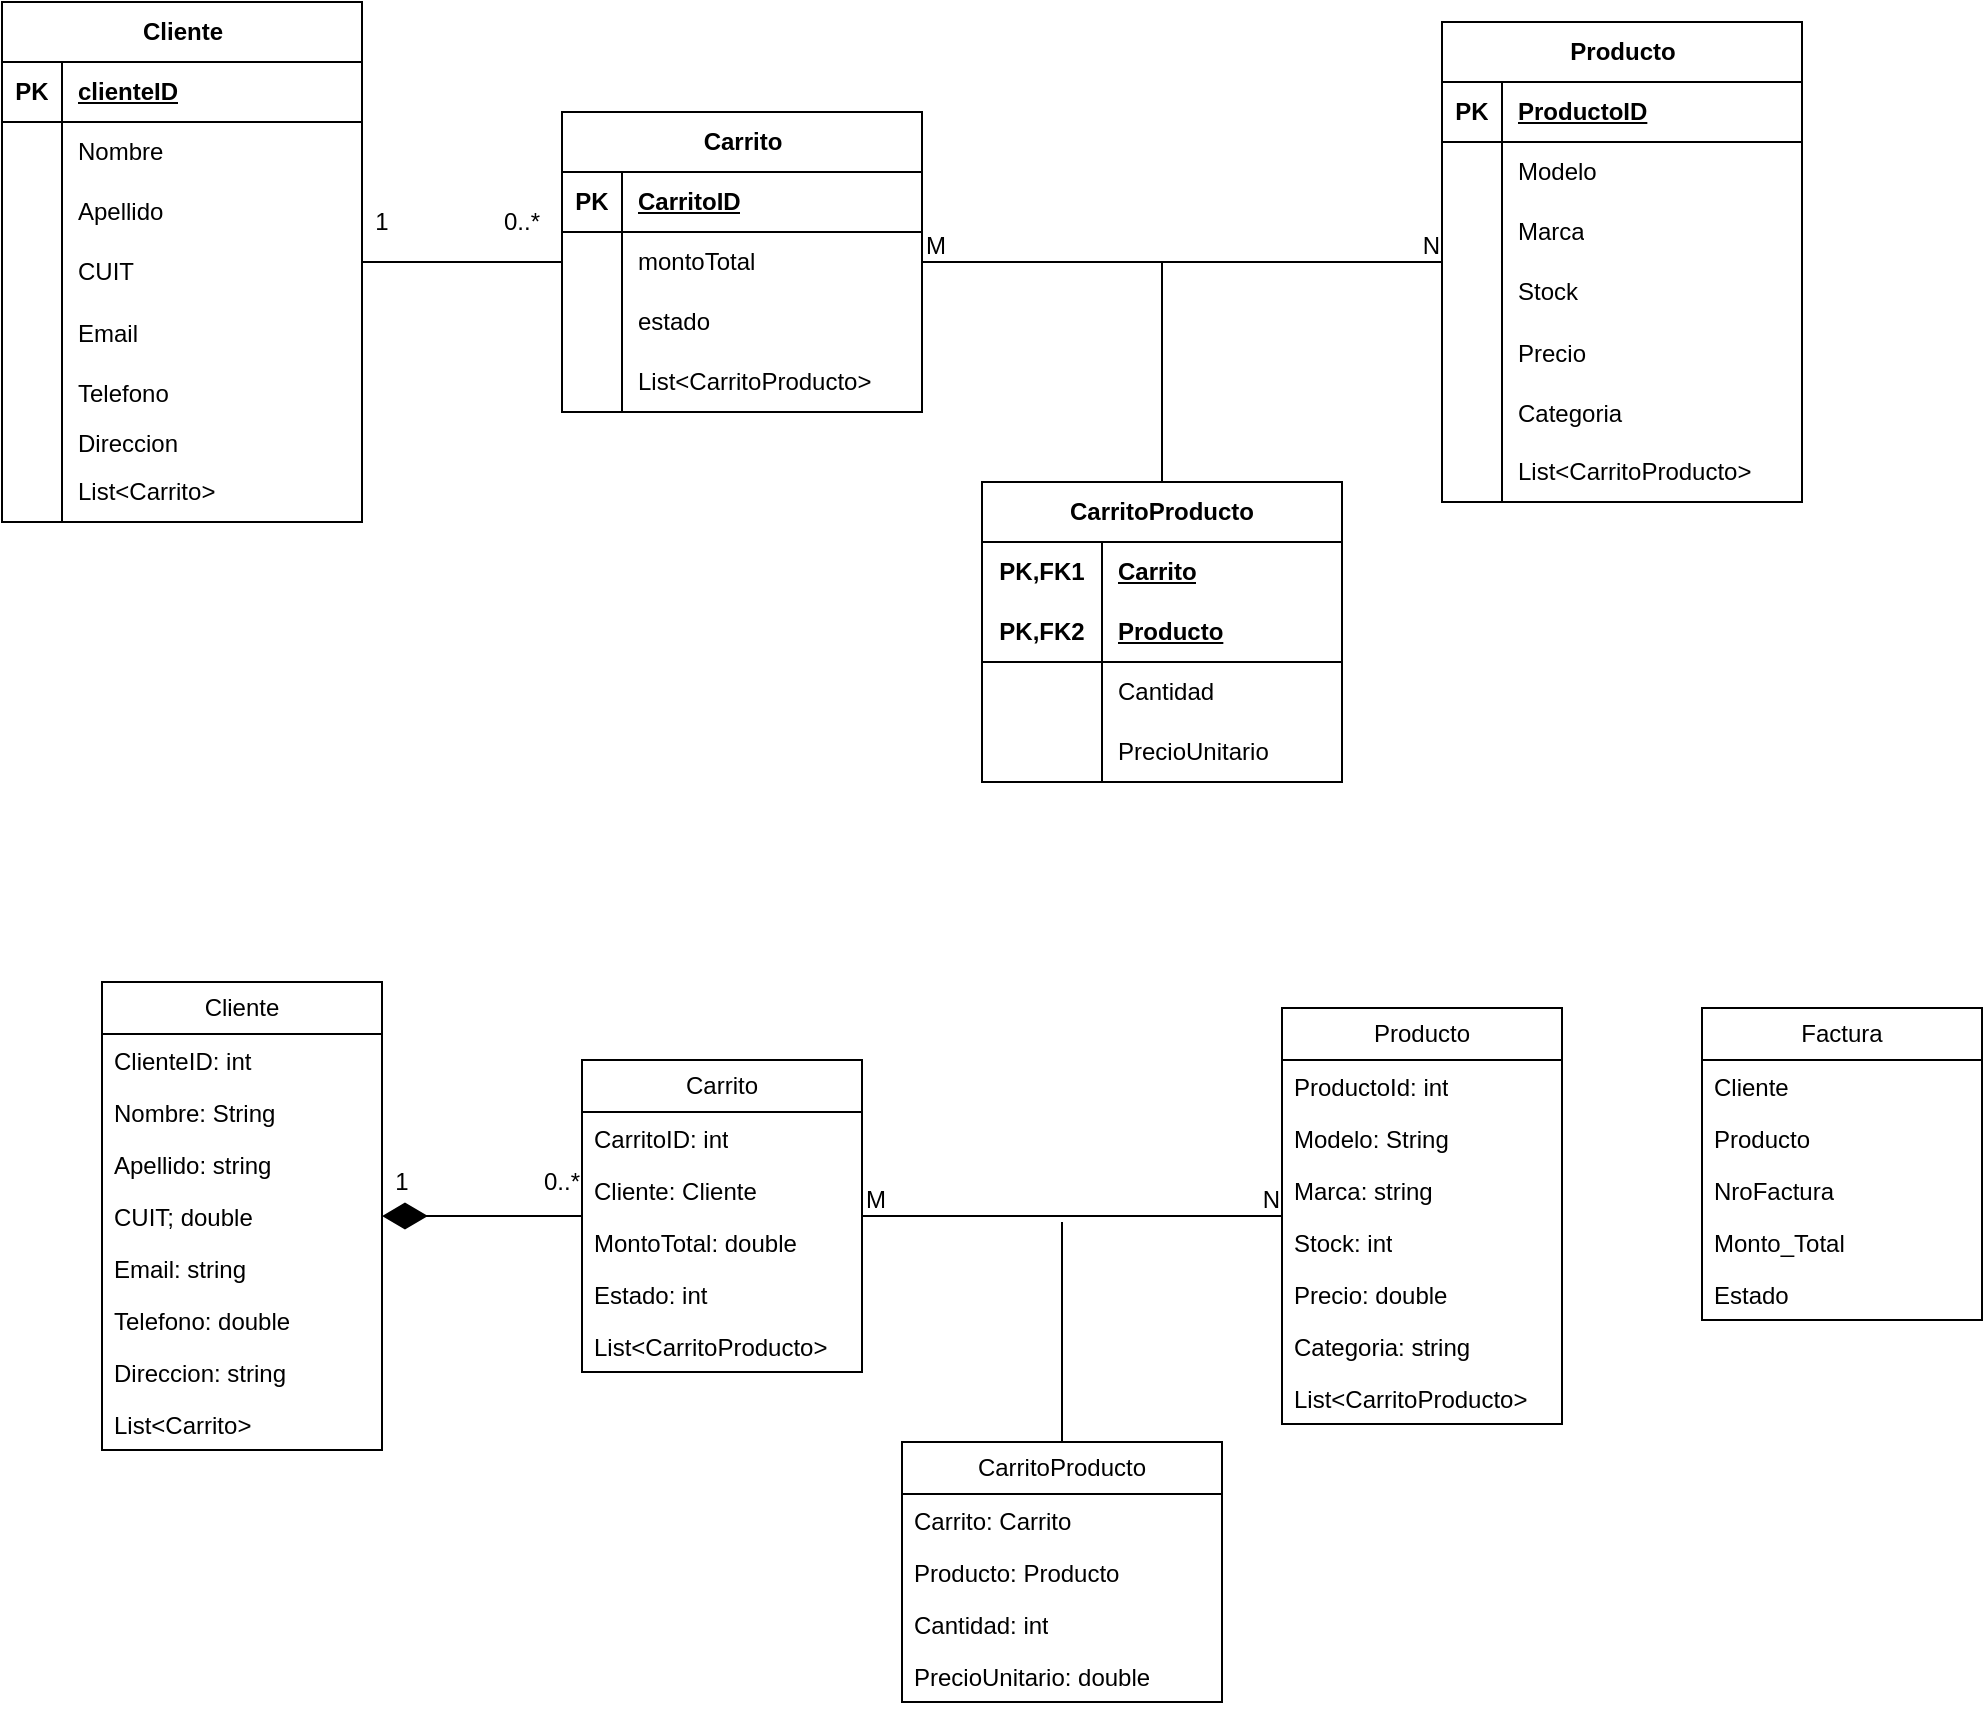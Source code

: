 <mxfile version="24.7.17">
  <diagram name="Página-1" id="rZeBYIVNy7peUpHEyRjG">
    <mxGraphModel dx="1434" dy="836" grid="1" gridSize="10" guides="1" tooltips="1" connect="1" arrows="1" fold="1" page="1" pageScale="1" pageWidth="827" pageHeight="1169" math="0" shadow="0">
      <root>
        <mxCell id="0" />
        <mxCell id="1" parent="0" />
        <mxCell id="aBsfjpjao8gvJ1IjEscW-1" value="Cliente" style="shape=table;startSize=30;container=1;collapsible=1;childLayout=tableLayout;fixedRows=1;rowLines=0;fontStyle=1;align=center;resizeLast=1;html=1;" parent="1" vertex="1">
          <mxGeometry x="80" y="240" width="180" height="260" as="geometry" />
        </mxCell>
        <mxCell id="aBsfjpjao8gvJ1IjEscW-2" value="" style="shape=tableRow;horizontal=0;startSize=0;swimlaneHead=0;swimlaneBody=0;fillColor=none;collapsible=0;dropTarget=0;points=[[0,0.5],[1,0.5]];portConstraint=eastwest;top=0;left=0;right=0;bottom=1;" parent="aBsfjpjao8gvJ1IjEscW-1" vertex="1">
          <mxGeometry y="30" width="180" height="30" as="geometry" />
        </mxCell>
        <mxCell id="aBsfjpjao8gvJ1IjEscW-3" value="PK" style="shape=partialRectangle;connectable=0;fillColor=none;top=0;left=0;bottom=0;right=0;fontStyle=1;overflow=hidden;whiteSpace=wrap;html=1;" parent="aBsfjpjao8gvJ1IjEscW-2" vertex="1">
          <mxGeometry width="30" height="30" as="geometry">
            <mxRectangle width="30" height="30" as="alternateBounds" />
          </mxGeometry>
        </mxCell>
        <mxCell id="aBsfjpjao8gvJ1IjEscW-4" value="clienteID" style="shape=partialRectangle;connectable=0;fillColor=none;top=0;left=0;bottom=0;right=0;align=left;spacingLeft=6;fontStyle=5;overflow=hidden;whiteSpace=wrap;html=1;" parent="aBsfjpjao8gvJ1IjEscW-2" vertex="1">
          <mxGeometry x="30" width="150" height="30" as="geometry">
            <mxRectangle width="150" height="30" as="alternateBounds" />
          </mxGeometry>
        </mxCell>
        <mxCell id="aBsfjpjao8gvJ1IjEscW-5" value="" style="shape=tableRow;horizontal=0;startSize=0;swimlaneHead=0;swimlaneBody=0;fillColor=none;collapsible=0;dropTarget=0;points=[[0,0.5],[1,0.5]];portConstraint=eastwest;top=0;left=0;right=0;bottom=0;" parent="aBsfjpjao8gvJ1IjEscW-1" vertex="1">
          <mxGeometry y="60" width="180" height="30" as="geometry" />
        </mxCell>
        <mxCell id="aBsfjpjao8gvJ1IjEscW-6" value="" style="shape=partialRectangle;connectable=0;fillColor=none;top=0;left=0;bottom=0;right=0;editable=1;overflow=hidden;whiteSpace=wrap;html=1;" parent="aBsfjpjao8gvJ1IjEscW-5" vertex="1">
          <mxGeometry width="30" height="30" as="geometry">
            <mxRectangle width="30" height="30" as="alternateBounds" />
          </mxGeometry>
        </mxCell>
        <mxCell id="aBsfjpjao8gvJ1IjEscW-7" value="Nombre&lt;span style=&quot;white-space: pre;&quot;&gt;&#x9;&lt;/span&gt;" style="shape=partialRectangle;connectable=0;fillColor=none;top=0;left=0;bottom=0;right=0;align=left;spacingLeft=6;overflow=hidden;whiteSpace=wrap;html=1;" parent="aBsfjpjao8gvJ1IjEscW-5" vertex="1">
          <mxGeometry x="30" width="150" height="30" as="geometry">
            <mxRectangle width="150" height="30" as="alternateBounds" />
          </mxGeometry>
        </mxCell>
        <mxCell id="aBsfjpjao8gvJ1IjEscW-8" value="" style="shape=tableRow;horizontal=0;startSize=0;swimlaneHead=0;swimlaneBody=0;fillColor=none;collapsible=0;dropTarget=0;points=[[0,0.5],[1,0.5]];portConstraint=eastwest;top=0;left=0;right=0;bottom=0;" parent="aBsfjpjao8gvJ1IjEscW-1" vertex="1">
          <mxGeometry y="90" width="180" height="30" as="geometry" />
        </mxCell>
        <mxCell id="aBsfjpjao8gvJ1IjEscW-9" value="" style="shape=partialRectangle;connectable=0;fillColor=none;top=0;left=0;bottom=0;right=0;editable=1;overflow=hidden;whiteSpace=wrap;html=1;" parent="aBsfjpjao8gvJ1IjEscW-8" vertex="1">
          <mxGeometry width="30" height="30" as="geometry">
            <mxRectangle width="30" height="30" as="alternateBounds" />
          </mxGeometry>
        </mxCell>
        <mxCell id="aBsfjpjao8gvJ1IjEscW-10" value="Apellido" style="shape=partialRectangle;connectable=0;fillColor=none;top=0;left=0;bottom=0;right=0;align=left;spacingLeft=6;overflow=hidden;whiteSpace=wrap;html=1;" parent="aBsfjpjao8gvJ1IjEscW-8" vertex="1">
          <mxGeometry x="30" width="150" height="30" as="geometry">
            <mxRectangle width="150" height="30" as="alternateBounds" />
          </mxGeometry>
        </mxCell>
        <mxCell id="aBsfjpjao8gvJ1IjEscW-11" value="" style="shape=tableRow;horizontal=0;startSize=0;swimlaneHead=0;swimlaneBody=0;fillColor=none;collapsible=0;dropTarget=0;points=[[0,0.5],[1,0.5]];portConstraint=eastwest;top=0;left=0;right=0;bottom=0;" parent="aBsfjpjao8gvJ1IjEscW-1" vertex="1">
          <mxGeometry y="120" width="180" height="30" as="geometry" />
        </mxCell>
        <mxCell id="aBsfjpjao8gvJ1IjEscW-12" value="" style="shape=partialRectangle;connectable=0;fillColor=none;top=0;left=0;bottom=0;right=0;editable=1;overflow=hidden;whiteSpace=wrap;html=1;" parent="aBsfjpjao8gvJ1IjEscW-11" vertex="1">
          <mxGeometry width="30" height="30" as="geometry">
            <mxRectangle width="30" height="30" as="alternateBounds" />
          </mxGeometry>
        </mxCell>
        <mxCell id="aBsfjpjao8gvJ1IjEscW-13" value="CUIT" style="shape=partialRectangle;connectable=0;fillColor=none;top=0;left=0;bottom=0;right=0;align=left;spacingLeft=6;overflow=hidden;whiteSpace=wrap;html=1;" parent="aBsfjpjao8gvJ1IjEscW-11" vertex="1">
          <mxGeometry x="30" width="150" height="30" as="geometry">
            <mxRectangle width="150" height="30" as="alternateBounds" />
          </mxGeometry>
        </mxCell>
        <mxCell id="aBsfjpjao8gvJ1IjEscW-14" value="" style="shape=tableRow;horizontal=0;startSize=0;swimlaneHead=0;swimlaneBody=0;fillColor=none;collapsible=0;dropTarget=0;points=[[0,0.5],[1,0.5]];portConstraint=eastwest;top=0;left=0;right=0;bottom=0;" parent="aBsfjpjao8gvJ1IjEscW-1" vertex="1">
          <mxGeometry y="150" width="180" height="30" as="geometry" />
        </mxCell>
        <mxCell id="aBsfjpjao8gvJ1IjEscW-15" value="" style="shape=partialRectangle;connectable=0;fillColor=none;top=0;left=0;bottom=0;right=0;editable=1;overflow=hidden;" parent="aBsfjpjao8gvJ1IjEscW-14" vertex="1">
          <mxGeometry width="30" height="30" as="geometry">
            <mxRectangle width="30" height="30" as="alternateBounds" />
          </mxGeometry>
        </mxCell>
        <mxCell id="aBsfjpjao8gvJ1IjEscW-16" value="Email" style="shape=partialRectangle;connectable=0;fillColor=none;top=0;left=0;bottom=0;right=0;align=left;spacingLeft=6;overflow=hidden;" parent="aBsfjpjao8gvJ1IjEscW-14" vertex="1">
          <mxGeometry x="30" width="150" height="30" as="geometry">
            <mxRectangle width="150" height="30" as="alternateBounds" />
          </mxGeometry>
        </mxCell>
        <mxCell id="aBsfjpjao8gvJ1IjEscW-17" value="" style="shape=tableRow;horizontal=0;startSize=0;swimlaneHead=0;swimlaneBody=0;fillColor=none;collapsible=0;dropTarget=0;points=[[0,0.5],[1,0.5]];portConstraint=eastwest;top=0;left=0;right=0;bottom=0;" parent="aBsfjpjao8gvJ1IjEscW-1" vertex="1">
          <mxGeometry y="180" width="180" height="30" as="geometry" />
        </mxCell>
        <mxCell id="aBsfjpjao8gvJ1IjEscW-18" value="" style="shape=partialRectangle;connectable=0;fillColor=none;top=0;left=0;bottom=0;right=0;editable=1;overflow=hidden;" parent="aBsfjpjao8gvJ1IjEscW-17" vertex="1">
          <mxGeometry width="30" height="30" as="geometry">
            <mxRectangle width="30" height="30" as="alternateBounds" />
          </mxGeometry>
        </mxCell>
        <mxCell id="aBsfjpjao8gvJ1IjEscW-19" value="Telefono" style="shape=partialRectangle;connectable=0;fillColor=none;top=0;left=0;bottom=0;right=0;align=left;spacingLeft=6;overflow=hidden;" parent="aBsfjpjao8gvJ1IjEscW-17" vertex="1">
          <mxGeometry x="30" width="150" height="30" as="geometry">
            <mxRectangle width="150" height="30" as="alternateBounds" />
          </mxGeometry>
        </mxCell>
        <mxCell id="aBsfjpjao8gvJ1IjEscW-20" value="" style="shape=tableRow;horizontal=0;startSize=0;swimlaneHead=0;swimlaneBody=0;fillColor=none;collapsible=0;dropTarget=0;points=[[0,0.5],[1,0.5]];portConstraint=eastwest;top=0;left=0;right=0;bottom=0;" parent="aBsfjpjao8gvJ1IjEscW-1" vertex="1">
          <mxGeometry y="210" width="180" height="20" as="geometry" />
        </mxCell>
        <mxCell id="aBsfjpjao8gvJ1IjEscW-21" value="" style="shape=partialRectangle;connectable=0;fillColor=none;top=0;left=0;bottom=0;right=0;editable=1;overflow=hidden;" parent="aBsfjpjao8gvJ1IjEscW-20" vertex="1">
          <mxGeometry width="30" height="20" as="geometry">
            <mxRectangle width="30" height="20" as="alternateBounds" />
          </mxGeometry>
        </mxCell>
        <mxCell id="aBsfjpjao8gvJ1IjEscW-22" value="Direccion" style="shape=partialRectangle;connectable=0;fillColor=none;top=0;left=0;bottom=0;right=0;align=left;spacingLeft=6;overflow=hidden;" parent="aBsfjpjao8gvJ1IjEscW-20" vertex="1">
          <mxGeometry x="30" width="150" height="20" as="geometry">
            <mxRectangle width="150" height="20" as="alternateBounds" />
          </mxGeometry>
        </mxCell>
        <mxCell id="aBsfjpjao8gvJ1IjEscW-23" value="" style="shape=tableRow;horizontal=0;startSize=0;swimlaneHead=0;swimlaneBody=0;fillColor=none;collapsible=0;dropTarget=0;points=[[0,0.5],[1,0.5]];portConstraint=eastwest;top=0;left=0;right=0;bottom=0;" parent="aBsfjpjao8gvJ1IjEscW-1" vertex="1">
          <mxGeometry y="230" width="180" height="30" as="geometry" />
        </mxCell>
        <mxCell id="aBsfjpjao8gvJ1IjEscW-24" value="" style="shape=partialRectangle;connectable=0;fillColor=none;top=0;left=0;bottom=0;right=0;fontStyle=0;overflow=hidden;whiteSpace=wrap;html=1;" parent="aBsfjpjao8gvJ1IjEscW-23" vertex="1">
          <mxGeometry width="30" height="30" as="geometry">
            <mxRectangle width="30" height="30" as="alternateBounds" />
          </mxGeometry>
        </mxCell>
        <mxCell id="aBsfjpjao8gvJ1IjEscW-25" value="List&amp;lt;Carrito&amp;gt;" style="shape=partialRectangle;connectable=0;fillColor=none;top=0;left=0;bottom=0;right=0;align=left;spacingLeft=6;fontStyle=0;overflow=hidden;whiteSpace=wrap;html=1;" parent="aBsfjpjao8gvJ1IjEscW-23" vertex="1">
          <mxGeometry x="30" width="150" height="30" as="geometry">
            <mxRectangle width="150" height="30" as="alternateBounds" />
          </mxGeometry>
        </mxCell>
        <mxCell id="aBsfjpjao8gvJ1IjEscW-26" value="Carrito" style="shape=table;startSize=30;container=1;collapsible=1;childLayout=tableLayout;fixedRows=1;rowLines=0;fontStyle=1;align=center;resizeLast=1;html=1;" parent="1" vertex="1">
          <mxGeometry x="360" y="295" width="180" height="150" as="geometry" />
        </mxCell>
        <mxCell id="aBsfjpjao8gvJ1IjEscW-27" value="" style="shape=tableRow;horizontal=0;startSize=0;swimlaneHead=0;swimlaneBody=0;fillColor=none;collapsible=0;dropTarget=0;points=[[0,0.5],[1,0.5]];portConstraint=eastwest;top=0;left=0;right=0;bottom=1;" parent="aBsfjpjao8gvJ1IjEscW-26" vertex="1">
          <mxGeometry y="30" width="180" height="30" as="geometry" />
        </mxCell>
        <mxCell id="aBsfjpjao8gvJ1IjEscW-28" value="PK" style="shape=partialRectangle;connectable=0;fillColor=none;top=0;left=0;bottom=0;right=0;fontStyle=1;overflow=hidden;whiteSpace=wrap;html=1;" parent="aBsfjpjao8gvJ1IjEscW-27" vertex="1">
          <mxGeometry width="30" height="30" as="geometry">
            <mxRectangle width="30" height="30" as="alternateBounds" />
          </mxGeometry>
        </mxCell>
        <mxCell id="aBsfjpjao8gvJ1IjEscW-29" value="CarritoID" style="shape=partialRectangle;connectable=0;fillColor=none;top=0;left=0;bottom=0;right=0;align=left;spacingLeft=6;fontStyle=5;overflow=hidden;whiteSpace=wrap;html=1;" parent="aBsfjpjao8gvJ1IjEscW-27" vertex="1">
          <mxGeometry x="30" width="150" height="30" as="geometry">
            <mxRectangle width="150" height="30" as="alternateBounds" />
          </mxGeometry>
        </mxCell>
        <mxCell id="aBsfjpjao8gvJ1IjEscW-39" value="" style="shape=tableRow;horizontal=0;startSize=0;swimlaneHead=0;swimlaneBody=0;fillColor=none;collapsible=0;dropTarget=0;points=[[0,0.5],[1,0.5]];portConstraint=eastwest;top=0;left=0;right=0;bottom=0;" parent="aBsfjpjao8gvJ1IjEscW-26" vertex="1">
          <mxGeometry y="60" width="180" height="30" as="geometry" />
        </mxCell>
        <mxCell id="aBsfjpjao8gvJ1IjEscW-40" value="" style="shape=partialRectangle;connectable=0;fillColor=none;top=0;left=0;bottom=0;right=0;fontStyle=0;overflow=hidden;whiteSpace=wrap;html=1;" parent="aBsfjpjao8gvJ1IjEscW-39" vertex="1">
          <mxGeometry width="30" height="30" as="geometry">
            <mxRectangle width="30" height="30" as="alternateBounds" />
          </mxGeometry>
        </mxCell>
        <mxCell id="aBsfjpjao8gvJ1IjEscW-41" value="montoTotal" style="shape=partialRectangle;connectable=0;fillColor=none;top=0;left=0;bottom=0;right=0;align=left;spacingLeft=6;fontStyle=0;overflow=hidden;whiteSpace=wrap;html=1;" parent="aBsfjpjao8gvJ1IjEscW-39" vertex="1">
          <mxGeometry x="30" width="150" height="30" as="geometry">
            <mxRectangle width="150" height="30" as="alternateBounds" />
          </mxGeometry>
        </mxCell>
        <mxCell id="aBsfjpjao8gvJ1IjEscW-42" value="" style="shape=tableRow;horizontal=0;startSize=0;swimlaneHead=0;swimlaneBody=0;fillColor=none;collapsible=0;dropTarget=0;points=[[0,0.5],[1,0.5]];portConstraint=eastwest;top=0;left=0;right=0;bottom=0;" parent="aBsfjpjao8gvJ1IjEscW-26" vertex="1">
          <mxGeometry y="90" width="180" height="30" as="geometry" />
        </mxCell>
        <mxCell id="aBsfjpjao8gvJ1IjEscW-43" value="" style="shape=partialRectangle;connectable=0;fillColor=none;top=0;left=0;bottom=0;right=0;fontStyle=0;overflow=hidden;whiteSpace=wrap;html=1;" parent="aBsfjpjao8gvJ1IjEscW-42" vertex="1">
          <mxGeometry width="30" height="30" as="geometry">
            <mxRectangle width="30" height="30" as="alternateBounds" />
          </mxGeometry>
        </mxCell>
        <mxCell id="aBsfjpjao8gvJ1IjEscW-44" value="estado" style="shape=partialRectangle;connectable=0;fillColor=none;top=0;left=0;bottom=0;right=0;align=left;spacingLeft=6;fontStyle=0;overflow=hidden;whiteSpace=wrap;html=1;" parent="aBsfjpjao8gvJ1IjEscW-42" vertex="1">
          <mxGeometry x="30" width="150" height="30" as="geometry">
            <mxRectangle width="150" height="30" as="alternateBounds" />
          </mxGeometry>
        </mxCell>
        <mxCell id="aBsfjpjao8gvJ1IjEscW-30" value="" style="shape=tableRow;horizontal=0;startSize=0;swimlaneHead=0;swimlaneBody=0;fillColor=none;collapsible=0;dropTarget=0;points=[[0,0.5],[1,0.5]];portConstraint=eastwest;top=0;left=0;right=0;bottom=0;" parent="aBsfjpjao8gvJ1IjEscW-26" vertex="1">
          <mxGeometry y="120" width="180" height="30" as="geometry" />
        </mxCell>
        <mxCell id="aBsfjpjao8gvJ1IjEscW-31" value="" style="shape=partialRectangle;connectable=0;fillColor=none;top=0;left=0;bottom=0;right=0;editable=1;overflow=hidden;whiteSpace=wrap;html=1;" parent="aBsfjpjao8gvJ1IjEscW-30" vertex="1">
          <mxGeometry width="30" height="30" as="geometry">
            <mxRectangle width="30" height="30" as="alternateBounds" />
          </mxGeometry>
        </mxCell>
        <mxCell id="aBsfjpjao8gvJ1IjEscW-32" value="List&amp;lt;CarritoProducto&amp;gt;" style="shape=partialRectangle;connectable=0;fillColor=none;top=0;left=0;bottom=0;right=0;align=left;spacingLeft=6;overflow=hidden;whiteSpace=wrap;html=1;" parent="aBsfjpjao8gvJ1IjEscW-30" vertex="1">
          <mxGeometry x="30" width="150" height="30" as="geometry">
            <mxRectangle width="150" height="30" as="alternateBounds" />
          </mxGeometry>
        </mxCell>
        <mxCell id="Vgo1Z40Z5UR6fmwfvKQK-1" value="Producto" style="shape=table;startSize=30;container=1;collapsible=1;childLayout=tableLayout;fixedRows=1;rowLines=0;fontStyle=1;align=center;resizeLast=1;html=1;" vertex="1" parent="1">
          <mxGeometry x="800" y="250" width="180" height="240" as="geometry" />
        </mxCell>
        <mxCell id="Vgo1Z40Z5UR6fmwfvKQK-2" value="" style="shape=tableRow;horizontal=0;startSize=0;swimlaneHead=0;swimlaneBody=0;fillColor=none;collapsible=0;dropTarget=0;points=[[0,0.5],[1,0.5]];portConstraint=eastwest;top=0;left=0;right=0;bottom=1;" vertex="1" parent="Vgo1Z40Z5UR6fmwfvKQK-1">
          <mxGeometry y="30" width="180" height="30" as="geometry" />
        </mxCell>
        <mxCell id="Vgo1Z40Z5UR6fmwfvKQK-3" value="PK" style="shape=partialRectangle;connectable=0;fillColor=none;top=0;left=0;bottom=0;right=0;fontStyle=1;overflow=hidden;whiteSpace=wrap;html=1;" vertex="1" parent="Vgo1Z40Z5UR6fmwfvKQK-2">
          <mxGeometry width="30" height="30" as="geometry">
            <mxRectangle width="30" height="30" as="alternateBounds" />
          </mxGeometry>
        </mxCell>
        <mxCell id="Vgo1Z40Z5UR6fmwfvKQK-4" value="ProductoID" style="shape=partialRectangle;connectable=0;fillColor=none;top=0;left=0;bottom=0;right=0;align=left;spacingLeft=6;fontStyle=5;overflow=hidden;whiteSpace=wrap;html=1;" vertex="1" parent="Vgo1Z40Z5UR6fmwfvKQK-2">
          <mxGeometry x="30" width="150" height="30" as="geometry">
            <mxRectangle width="150" height="30" as="alternateBounds" />
          </mxGeometry>
        </mxCell>
        <mxCell id="Vgo1Z40Z5UR6fmwfvKQK-5" value="" style="shape=tableRow;horizontal=0;startSize=0;swimlaneHead=0;swimlaneBody=0;fillColor=none;collapsible=0;dropTarget=0;points=[[0,0.5],[1,0.5]];portConstraint=eastwest;top=0;left=0;right=0;bottom=0;" vertex="1" parent="Vgo1Z40Z5UR6fmwfvKQK-1">
          <mxGeometry y="60" width="180" height="30" as="geometry" />
        </mxCell>
        <mxCell id="Vgo1Z40Z5UR6fmwfvKQK-6" value="" style="shape=partialRectangle;connectable=0;fillColor=none;top=0;left=0;bottom=0;right=0;editable=1;overflow=hidden;whiteSpace=wrap;html=1;" vertex="1" parent="Vgo1Z40Z5UR6fmwfvKQK-5">
          <mxGeometry width="30" height="30" as="geometry">
            <mxRectangle width="30" height="30" as="alternateBounds" />
          </mxGeometry>
        </mxCell>
        <mxCell id="Vgo1Z40Z5UR6fmwfvKQK-7" value="Modelo" style="shape=partialRectangle;connectable=0;fillColor=none;top=0;left=0;bottom=0;right=0;align=left;spacingLeft=6;overflow=hidden;whiteSpace=wrap;html=1;" vertex="1" parent="Vgo1Z40Z5UR6fmwfvKQK-5">
          <mxGeometry x="30" width="150" height="30" as="geometry">
            <mxRectangle width="150" height="30" as="alternateBounds" />
          </mxGeometry>
        </mxCell>
        <mxCell id="Vgo1Z40Z5UR6fmwfvKQK-8" value="" style="shape=tableRow;horizontal=0;startSize=0;swimlaneHead=0;swimlaneBody=0;fillColor=none;collapsible=0;dropTarget=0;points=[[0,0.5],[1,0.5]];portConstraint=eastwest;top=0;left=0;right=0;bottom=0;" vertex="1" parent="Vgo1Z40Z5UR6fmwfvKQK-1">
          <mxGeometry y="90" width="180" height="30" as="geometry" />
        </mxCell>
        <mxCell id="Vgo1Z40Z5UR6fmwfvKQK-9" value="" style="shape=partialRectangle;connectable=0;fillColor=none;top=0;left=0;bottom=0;right=0;editable=1;overflow=hidden;whiteSpace=wrap;html=1;" vertex="1" parent="Vgo1Z40Z5UR6fmwfvKQK-8">
          <mxGeometry width="30" height="30" as="geometry">
            <mxRectangle width="30" height="30" as="alternateBounds" />
          </mxGeometry>
        </mxCell>
        <mxCell id="Vgo1Z40Z5UR6fmwfvKQK-10" value="Marca" style="shape=partialRectangle;connectable=0;fillColor=none;top=0;left=0;bottom=0;right=0;align=left;spacingLeft=6;overflow=hidden;whiteSpace=wrap;html=1;" vertex="1" parent="Vgo1Z40Z5UR6fmwfvKQK-8">
          <mxGeometry x="30" width="150" height="30" as="geometry">
            <mxRectangle width="150" height="30" as="alternateBounds" />
          </mxGeometry>
        </mxCell>
        <mxCell id="Vgo1Z40Z5UR6fmwfvKQK-11" value="" style="shape=tableRow;horizontal=0;startSize=0;swimlaneHead=0;swimlaneBody=0;fillColor=none;collapsible=0;dropTarget=0;points=[[0,0.5],[1,0.5]];portConstraint=eastwest;top=0;left=0;right=0;bottom=0;" vertex="1" parent="Vgo1Z40Z5UR6fmwfvKQK-1">
          <mxGeometry y="120" width="180" height="30" as="geometry" />
        </mxCell>
        <mxCell id="Vgo1Z40Z5UR6fmwfvKQK-12" value="" style="shape=partialRectangle;connectable=0;fillColor=none;top=0;left=0;bottom=0;right=0;editable=1;overflow=hidden;whiteSpace=wrap;html=1;" vertex="1" parent="Vgo1Z40Z5UR6fmwfvKQK-11">
          <mxGeometry width="30" height="30" as="geometry">
            <mxRectangle width="30" height="30" as="alternateBounds" />
          </mxGeometry>
        </mxCell>
        <mxCell id="Vgo1Z40Z5UR6fmwfvKQK-13" value="Stock" style="shape=partialRectangle;connectable=0;fillColor=none;top=0;left=0;bottom=0;right=0;align=left;spacingLeft=6;overflow=hidden;whiteSpace=wrap;html=1;" vertex="1" parent="Vgo1Z40Z5UR6fmwfvKQK-11">
          <mxGeometry x="30" width="150" height="30" as="geometry">
            <mxRectangle width="150" height="30" as="alternateBounds" />
          </mxGeometry>
        </mxCell>
        <mxCell id="Vgo1Z40Z5UR6fmwfvKQK-14" value="" style="shape=tableRow;horizontal=0;startSize=0;swimlaneHead=0;swimlaneBody=0;fillColor=none;collapsible=0;dropTarget=0;points=[[0,0.5],[1,0.5]];portConstraint=eastwest;top=0;left=0;right=0;bottom=0;" vertex="1" parent="Vgo1Z40Z5UR6fmwfvKQK-1">
          <mxGeometry y="150" width="180" height="30" as="geometry" />
        </mxCell>
        <mxCell id="Vgo1Z40Z5UR6fmwfvKQK-15" value="" style="shape=partialRectangle;connectable=0;fillColor=none;top=0;left=0;bottom=0;right=0;editable=1;overflow=hidden;" vertex="1" parent="Vgo1Z40Z5UR6fmwfvKQK-14">
          <mxGeometry width="30" height="30" as="geometry">
            <mxRectangle width="30" height="30" as="alternateBounds" />
          </mxGeometry>
        </mxCell>
        <mxCell id="Vgo1Z40Z5UR6fmwfvKQK-16" value="Precio" style="shape=partialRectangle;connectable=0;fillColor=none;top=0;left=0;bottom=0;right=0;align=left;spacingLeft=6;overflow=hidden;" vertex="1" parent="Vgo1Z40Z5UR6fmwfvKQK-14">
          <mxGeometry x="30" width="150" height="30" as="geometry">
            <mxRectangle width="150" height="30" as="alternateBounds" />
          </mxGeometry>
        </mxCell>
        <mxCell id="Vgo1Z40Z5UR6fmwfvKQK-17" value="" style="shape=tableRow;horizontal=0;startSize=0;swimlaneHead=0;swimlaneBody=0;fillColor=none;collapsible=0;dropTarget=0;points=[[0,0.5],[1,0.5]];portConstraint=eastwest;top=0;left=0;right=0;bottom=0;" vertex="1" parent="Vgo1Z40Z5UR6fmwfvKQK-1">
          <mxGeometry y="180" width="180" height="30" as="geometry" />
        </mxCell>
        <mxCell id="Vgo1Z40Z5UR6fmwfvKQK-18" value="" style="shape=partialRectangle;connectable=0;fillColor=none;top=0;left=0;bottom=0;right=0;editable=1;overflow=hidden;" vertex="1" parent="Vgo1Z40Z5UR6fmwfvKQK-17">
          <mxGeometry width="30" height="30" as="geometry">
            <mxRectangle width="30" height="30" as="alternateBounds" />
          </mxGeometry>
        </mxCell>
        <mxCell id="Vgo1Z40Z5UR6fmwfvKQK-19" value="Categoria" style="shape=partialRectangle;connectable=0;fillColor=none;top=0;left=0;bottom=0;right=0;align=left;spacingLeft=6;overflow=hidden;" vertex="1" parent="Vgo1Z40Z5UR6fmwfvKQK-17">
          <mxGeometry x="30" width="150" height="30" as="geometry">
            <mxRectangle width="150" height="30" as="alternateBounds" />
          </mxGeometry>
        </mxCell>
        <mxCell id="Vgo1Z40Z5UR6fmwfvKQK-23" value="" style="shape=tableRow;horizontal=0;startSize=0;swimlaneHead=0;swimlaneBody=0;fillColor=none;collapsible=0;dropTarget=0;points=[[0,0.5],[1,0.5]];portConstraint=eastwest;top=0;left=0;right=0;bottom=0;" vertex="1" parent="Vgo1Z40Z5UR6fmwfvKQK-1">
          <mxGeometry y="210" width="180" height="30" as="geometry" />
        </mxCell>
        <mxCell id="Vgo1Z40Z5UR6fmwfvKQK-24" value="" style="shape=partialRectangle;connectable=0;fillColor=none;top=0;left=0;bottom=0;right=0;fontStyle=0;overflow=hidden;whiteSpace=wrap;html=1;" vertex="1" parent="Vgo1Z40Z5UR6fmwfvKQK-23">
          <mxGeometry width="30" height="30" as="geometry">
            <mxRectangle width="30" height="30" as="alternateBounds" />
          </mxGeometry>
        </mxCell>
        <mxCell id="Vgo1Z40Z5UR6fmwfvKQK-25" value="List&amp;lt;CarritoProducto&amp;gt;" style="shape=partialRectangle;connectable=0;fillColor=none;top=0;left=0;bottom=0;right=0;align=left;spacingLeft=6;fontStyle=0;overflow=hidden;whiteSpace=wrap;html=1;" vertex="1" parent="Vgo1Z40Z5UR6fmwfvKQK-23">
          <mxGeometry x="30" width="150" height="30" as="geometry">
            <mxRectangle width="150" height="30" as="alternateBounds" />
          </mxGeometry>
        </mxCell>
        <mxCell id="Vgo1Z40Z5UR6fmwfvKQK-40" value="" style="endArrow=none;html=1;rounded=0;" edge="1" parent="1" source="aBsfjpjao8gvJ1IjEscW-1" target="aBsfjpjao8gvJ1IjEscW-26">
          <mxGeometry width="50" height="50" relative="1" as="geometry">
            <mxPoint x="400" y="450" as="sourcePoint" />
            <mxPoint x="450" y="400" as="targetPoint" />
          </mxGeometry>
        </mxCell>
        <mxCell id="Vgo1Z40Z5UR6fmwfvKQK-41" value="1" style="text;html=1;align=center;verticalAlign=middle;whiteSpace=wrap;rounded=0;" vertex="1" parent="1">
          <mxGeometry x="260" y="340" width="20" height="20" as="geometry" />
        </mxCell>
        <mxCell id="Vgo1Z40Z5UR6fmwfvKQK-43" value="0..*" style="text;html=1;align=center;verticalAlign=middle;whiteSpace=wrap;rounded=0;" vertex="1" parent="1">
          <mxGeometry x="330" y="340" width="20" height="20" as="geometry" />
        </mxCell>
        <mxCell id="Vgo1Z40Z5UR6fmwfvKQK-44" value="CarritoProducto" style="shape=table;startSize=30;container=1;collapsible=1;childLayout=tableLayout;fixedRows=1;rowLines=0;fontStyle=1;align=center;resizeLast=1;html=1;whiteSpace=wrap;" vertex="1" parent="1">
          <mxGeometry x="570" y="480" width="180" height="150" as="geometry" />
        </mxCell>
        <mxCell id="Vgo1Z40Z5UR6fmwfvKQK-45" value="" style="shape=tableRow;horizontal=0;startSize=0;swimlaneHead=0;swimlaneBody=0;fillColor=none;collapsible=0;dropTarget=0;points=[[0,0.5],[1,0.5]];portConstraint=eastwest;top=0;left=0;right=0;bottom=0;html=1;" vertex="1" parent="Vgo1Z40Z5UR6fmwfvKQK-44">
          <mxGeometry y="30" width="180" height="30" as="geometry" />
        </mxCell>
        <mxCell id="Vgo1Z40Z5UR6fmwfvKQK-46" value="PK,FK1" style="shape=partialRectangle;connectable=0;fillColor=none;top=0;left=0;bottom=0;right=0;fontStyle=1;overflow=hidden;html=1;whiteSpace=wrap;" vertex="1" parent="Vgo1Z40Z5UR6fmwfvKQK-45">
          <mxGeometry width="60" height="30" as="geometry">
            <mxRectangle width="60" height="30" as="alternateBounds" />
          </mxGeometry>
        </mxCell>
        <mxCell id="Vgo1Z40Z5UR6fmwfvKQK-47" value="Carrito" style="shape=partialRectangle;connectable=0;fillColor=none;top=0;left=0;bottom=0;right=0;align=left;spacingLeft=6;fontStyle=5;overflow=hidden;html=1;whiteSpace=wrap;" vertex="1" parent="Vgo1Z40Z5UR6fmwfvKQK-45">
          <mxGeometry x="60" width="120" height="30" as="geometry">
            <mxRectangle width="120" height="30" as="alternateBounds" />
          </mxGeometry>
        </mxCell>
        <mxCell id="Vgo1Z40Z5UR6fmwfvKQK-48" value="" style="shape=tableRow;horizontal=0;startSize=0;swimlaneHead=0;swimlaneBody=0;fillColor=none;collapsible=0;dropTarget=0;points=[[0,0.5],[1,0.5]];portConstraint=eastwest;top=0;left=0;right=0;bottom=1;html=1;" vertex="1" parent="Vgo1Z40Z5UR6fmwfvKQK-44">
          <mxGeometry y="60" width="180" height="30" as="geometry" />
        </mxCell>
        <mxCell id="Vgo1Z40Z5UR6fmwfvKQK-49" value="PK,FK2" style="shape=partialRectangle;connectable=0;fillColor=none;top=0;left=0;bottom=0;right=0;fontStyle=1;overflow=hidden;html=1;whiteSpace=wrap;" vertex="1" parent="Vgo1Z40Z5UR6fmwfvKQK-48">
          <mxGeometry width="60" height="30" as="geometry">
            <mxRectangle width="60" height="30" as="alternateBounds" />
          </mxGeometry>
        </mxCell>
        <mxCell id="Vgo1Z40Z5UR6fmwfvKQK-50" value="Producto" style="shape=partialRectangle;connectable=0;fillColor=none;top=0;left=0;bottom=0;right=0;align=left;spacingLeft=6;fontStyle=5;overflow=hidden;html=1;whiteSpace=wrap;" vertex="1" parent="Vgo1Z40Z5UR6fmwfvKQK-48">
          <mxGeometry x="60" width="120" height="30" as="geometry">
            <mxRectangle width="120" height="30" as="alternateBounds" />
          </mxGeometry>
        </mxCell>
        <mxCell id="Vgo1Z40Z5UR6fmwfvKQK-51" value="" style="shape=tableRow;horizontal=0;startSize=0;swimlaneHead=0;swimlaneBody=0;fillColor=none;collapsible=0;dropTarget=0;points=[[0,0.5],[1,0.5]];portConstraint=eastwest;top=0;left=0;right=0;bottom=0;html=1;" vertex="1" parent="Vgo1Z40Z5UR6fmwfvKQK-44">
          <mxGeometry y="90" width="180" height="30" as="geometry" />
        </mxCell>
        <mxCell id="Vgo1Z40Z5UR6fmwfvKQK-52" value="" style="shape=partialRectangle;connectable=0;fillColor=none;top=0;left=0;bottom=0;right=0;editable=1;overflow=hidden;html=1;whiteSpace=wrap;" vertex="1" parent="Vgo1Z40Z5UR6fmwfvKQK-51">
          <mxGeometry width="60" height="30" as="geometry">
            <mxRectangle width="60" height="30" as="alternateBounds" />
          </mxGeometry>
        </mxCell>
        <mxCell id="Vgo1Z40Z5UR6fmwfvKQK-53" value="Cantidad" style="shape=partialRectangle;connectable=0;fillColor=none;top=0;left=0;bottom=0;right=0;align=left;spacingLeft=6;overflow=hidden;html=1;whiteSpace=wrap;" vertex="1" parent="Vgo1Z40Z5UR6fmwfvKQK-51">
          <mxGeometry x="60" width="120" height="30" as="geometry">
            <mxRectangle width="120" height="30" as="alternateBounds" />
          </mxGeometry>
        </mxCell>
        <mxCell id="Vgo1Z40Z5UR6fmwfvKQK-54" value="" style="shape=tableRow;horizontal=0;startSize=0;swimlaneHead=0;swimlaneBody=0;fillColor=none;collapsible=0;dropTarget=0;points=[[0,0.5],[1,0.5]];portConstraint=eastwest;top=0;left=0;right=0;bottom=0;html=1;" vertex="1" parent="Vgo1Z40Z5UR6fmwfvKQK-44">
          <mxGeometry y="120" width="180" height="30" as="geometry" />
        </mxCell>
        <mxCell id="Vgo1Z40Z5UR6fmwfvKQK-55" value="" style="shape=partialRectangle;connectable=0;fillColor=none;top=0;left=0;bottom=0;right=0;editable=1;overflow=hidden;html=1;whiteSpace=wrap;" vertex="1" parent="Vgo1Z40Z5UR6fmwfvKQK-54">
          <mxGeometry width="60" height="30" as="geometry">
            <mxRectangle width="60" height="30" as="alternateBounds" />
          </mxGeometry>
        </mxCell>
        <mxCell id="Vgo1Z40Z5UR6fmwfvKQK-56" value="PrecioUnitario" style="shape=partialRectangle;connectable=0;fillColor=none;top=0;left=0;bottom=0;right=0;align=left;spacingLeft=6;overflow=hidden;html=1;whiteSpace=wrap;" vertex="1" parent="Vgo1Z40Z5UR6fmwfvKQK-54">
          <mxGeometry x="60" width="120" height="30" as="geometry">
            <mxRectangle width="120" height="30" as="alternateBounds" />
          </mxGeometry>
        </mxCell>
        <mxCell id="Vgo1Z40Z5UR6fmwfvKQK-60" value="" style="endArrow=none;html=1;rounded=0;" edge="1" parent="1" source="aBsfjpjao8gvJ1IjEscW-26" target="Vgo1Z40Z5UR6fmwfvKQK-1">
          <mxGeometry relative="1" as="geometry">
            <mxPoint x="410" y="540" as="sourcePoint" />
            <mxPoint x="570" y="540" as="targetPoint" />
          </mxGeometry>
        </mxCell>
        <mxCell id="Vgo1Z40Z5UR6fmwfvKQK-61" value="M" style="resizable=0;html=1;whiteSpace=wrap;align=left;verticalAlign=bottom;" connectable="0" vertex="1" parent="Vgo1Z40Z5UR6fmwfvKQK-60">
          <mxGeometry x="-1" relative="1" as="geometry" />
        </mxCell>
        <mxCell id="Vgo1Z40Z5UR6fmwfvKQK-62" value="N" style="resizable=0;html=1;whiteSpace=wrap;align=right;verticalAlign=bottom;" connectable="0" vertex="1" parent="Vgo1Z40Z5UR6fmwfvKQK-60">
          <mxGeometry x="1" relative="1" as="geometry" />
        </mxCell>
        <mxCell id="Vgo1Z40Z5UR6fmwfvKQK-65" value="" style="endArrow=none;html=1;rounded=0;" edge="1" parent="1" target="Vgo1Z40Z5UR6fmwfvKQK-44">
          <mxGeometry width="50" height="50" relative="1" as="geometry">
            <mxPoint x="660" y="370" as="sourcePoint" />
            <mxPoint x="510" y="510" as="targetPoint" />
          </mxGeometry>
        </mxCell>
        <mxCell id="Vgo1Z40Z5UR6fmwfvKQK-147" value="Cliente" style="swimlane;fontStyle=0;childLayout=stackLayout;horizontal=1;startSize=26;fillColor=none;horizontalStack=0;resizeParent=1;resizeParentMax=0;resizeLast=0;collapsible=1;marginBottom=0;whiteSpace=wrap;html=1;" vertex="1" parent="1">
          <mxGeometry x="130" y="730" width="140" height="234" as="geometry" />
        </mxCell>
        <mxCell id="Vgo1Z40Z5UR6fmwfvKQK-148" value="ClienteID: int" style="text;strokeColor=none;fillColor=none;align=left;verticalAlign=top;spacingLeft=4;spacingRight=4;overflow=hidden;rotatable=0;points=[[0,0.5],[1,0.5]];portConstraint=eastwest;whiteSpace=wrap;html=1;" vertex="1" parent="Vgo1Z40Z5UR6fmwfvKQK-147">
          <mxGeometry y="26" width="140" height="26" as="geometry" />
        </mxCell>
        <mxCell id="Vgo1Z40Z5UR6fmwfvKQK-149" value="Nombre: String" style="text;strokeColor=none;fillColor=none;align=left;verticalAlign=top;spacingLeft=4;spacingRight=4;overflow=hidden;rotatable=0;points=[[0,0.5],[1,0.5]];portConstraint=eastwest;whiteSpace=wrap;html=1;" vertex="1" parent="Vgo1Z40Z5UR6fmwfvKQK-147">
          <mxGeometry y="52" width="140" height="26" as="geometry" />
        </mxCell>
        <mxCell id="Vgo1Z40Z5UR6fmwfvKQK-150" value="Apellido: string" style="text;strokeColor=none;fillColor=none;align=left;verticalAlign=top;spacingLeft=4;spacingRight=4;overflow=hidden;rotatable=0;points=[[0,0.5],[1,0.5]];portConstraint=eastwest;whiteSpace=wrap;html=1;" vertex="1" parent="Vgo1Z40Z5UR6fmwfvKQK-147">
          <mxGeometry y="78" width="140" height="26" as="geometry" />
        </mxCell>
        <mxCell id="Vgo1Z40Z5UR6fmwfvKQK-152" value="CUIT; double" style="text;strokeColor=none;fillColor=none;align=left;verticalAlign=top;spacingLeft=4;spacingRight=4;overflow=hidden;rotatable=0;points=[[0,0.5],[1,0.5]];portConstraint=eastwest;whiteSpace=wrap;html=1;" vertex="1" parent="Vgo1Z40Z5UR6fmwfvKQK-147">
          <mxGeometry y="104" width="140" height="26" as="geometry" />
        </mxCell>
        <mxCell id="Vgo1Z40Z5UR6fmwfvKQK-154" value="Email: string" style="text;strokeColor=none;fillColor=none;align=left;verticalAlign=top;spacingLeft=4;spacingRight=4;overflow=hidden;rotatable=0;points=[[0,0.5],[1,0.5]];portConstraint=eastwest;whiteSpace=wrap;html=1;" vertex="1" parent="Vgo1Z40Z5UR6fmwfvKQK-147">
          <mxGeometry y="130" width="140" height="26" as="geometry" />
        </mxCell>
        <mxCell id="Vgo1Z40Z5UR6fmwfvKQK-153" value="Telefono: double" style="text;strokeColor=none;fillColor=none;align=left;verticalAlign=top;spacingLeft=4;spacingRight=4;overflow=hidden;rotatable=0;points=[[0,0.5],[1,0.5]];portConstraint=eastwest;whiteSpace=wrap;html=1;" vertex="1" parent="Vgo1Z40Z5UR6fmwfvKQK-147">
          <mxGeometry y="156" width="140" height="26" as="geometry" />
        </mxCell>
        <mxCell id="Vgo1Z40Z5UR6fmwfvKQK-151" value="Direccion: string" style="text;strokeColor=none;fillColor=none;align=left;verticalAlign=top;spacingLeft=4;spacingRight=4;overflow=hidden;rotatable=0;points=[[0,0.5],[1,0.5]];portConstraint=eastwest;whiteSpace=wrap;html=1;" vertex="1" parent="Vgo1Z40Z5UR6fmwfvKQK-147">
          <mxGeometry y="182" width="140" height="26" as="geometry" />
        </mxCell>
        <mxCell id="Vgo1Z40Z5UR6fmwfvKQK-155" value="List&amp;lt;Carrito&amp;gt;" style="text;strokeColor=none;fillColor=none;align=left;verticalAlign=top;spacingLeft=4;spacingRight=4;overflow=hidden;rotatable=0;points=[[0,0.5],[1,0.5]];portConstraint=eastwest;whiteSpace=wrap;html=1;" vertex="1" parent="Vgo1Z40Z5UR6fmwfvKQK-147">
          <mxGeometry y="208" width="140" height="26" as="geometry" />
        </mxCell>
        <mxCell id="Vgo1Z40Z5UR6fmwfvKQK-156" value="Carrito" style="swimlane;fontStyle=0;childLayout=stackLayout;horizontal=1;startSize=26;fillColor=none;horizontalStack=0;resizeParent=1;resizeParentMax=0;resizeLast=0;collapsible=1;marginBottom=0;whiteSpace=wrap;html=1;" vertex="1" parent="1">
          <mxGeometry x="370" y="769" width="140" height="156" as="geometry" />
        </mxCell>
        <mxCell id="Vgo1Z40Z5UR6fmwfvKQK-157" value="CarritoID: int" style="text;strokeColor=none;fillColor=none;align=left;verticalAlign=top;spacingLeft=4;spacingRight=4;overflow=hidden;rotatable=0;points=[[0,0.5],[1,0.5]];portConstraint=eastwest;whiteSpace=wrap;html=1;" vertex="1" parent="Vgo1Z40Z5UR6fmwfvKQK-156">
          <mxGeometry y="26" width="140" height="26" as="geometry" />
        </mxCell>
        <mxCell id="Vgo1Z40Z5UR6fmwfvKQK-158" value="Cliente: Cliente" style="text;strokeColor=none;fillColor=none;align=left;verticalAlign=top;spacingLeft=4;spacingRight=4;overflow=hidden;rotatable=0;points=[[0,0.5],[1,0.5]];portConstraint=eastwest;whiteSpace=wrap;html=1;" vertex="1" parent="Vgo1Z40Z5UR6fmwfvKQK-156">
          <mxGeometry y="52" width="140" height="26" as="geometry" />
        </mxCell>
        <mxCell id="Vgo1Z40Z5UR6fmwfvKQK-159" value="MontoTotal: double" style="text;strokeColor=none;fillColor=none;align=left;verticalAlign=top;spacingLeft=4;spacingRight=4;overflow=hidden;rotatable=0;points=[[0,0.5],[1,0.5]];portConstraint=eastwest;whiteSpace=wrap;html=1;" vertex="1" parent="Vgo1Z40Z5UR6fmwfvKQK-156">
          <mxGeometry y="78" width="140" height="26" as="geometry" />
        </mxCell>
        <mxCell id="Vgo1Z40Z5UR6fmwfvKQK-160" value="Estado: int" style="text;strokeColor=none;fillColor=none;align=left;verticalAlign=top;spacingLeft=4;spacingRight=4;overflow=hidden;rotatable=0;points=[[0,0.5],[1,0.5]];portConstraint=eastwest;whiteSpace=wrap;html=1;" vertex="1" parent="Vgo1Z40Z5UR6fmwfvKQK-156">
          <mxGeometry y="104" width="140" height="26" as="geometry" />
        </mxCell>
        <mxCell id="Vgo1Z40Z5UR6fmwfvKQK-161" value="List&amp;lt;CarritoProducto&amp;gt;" style="text;strokeColor=none;fillColor=none;align=left;verticalAlign=top;spacingLeft=4;spacingRight=4;overflow=hidden;rotatable=0;points=[[0,0.5],[1,0.5]];portConstraint=eastwest;whiteSpace=wrap;html=1;" vertex="1" parent="Vgo1Z40Z5UR6fmwfvKQK-156">
          <mxGeometry y="130" width="140" height="26" as="geometry" />
        </mxCell>
        <mxCell id="Vgo1Z40Z5UR6fmwfvKQK-165" value="CarritoProducto" style="swimlane;fontStyle=0;childLayout=stackLayout;horizontal=1;startSize=26;fillColor=none;horizontalStack=0;resizeParent=1;resizeParentMax=0;resizeLast=0;collapsible=1;marginBottom=0;whiteSpace=wrap;html=1;" vertex="1" parent="1">
          <mxGeometry x="530" y="960" width="160" height="130" as="geometry" />
        </mxCell>
        <mxCell id="Vgo1Z40Z5UR6fmwfvKQK-166" value="Carrito: Carrito" style="text;strokeColor=none;fillColor=none;align=left;verticalAlign=top;spacingLeft=4;spacingRight=4;overflow=hidden;rotatable=0;points=[[0,0.5],[1,0.5]];portConstraint=eastwest;whiteSpace=wrap;html=1;" vertex="1" parent="Vgo1Z40Z5UR6fmwfvKQK-165">
          <mxGeometry y="26" width="160" height="26" as="geometry" />
        </mxCell>
        <mxCell id="Vgo1Z40Z5UR6fmwfvKQK-167" value="Producto: Producto" style="text;strokeColor=none;fillColor=none;align=left;verticalAlign=top;spacingLeft=4;spacingRight=4;overflow=hidden;rotatable=0;points=[[0,0.5],[1,0.5]];portConstraint=eastwest;whiteSpace=wrap;html=1;" vertex="1" parent="Vgo1Z40Z5UR6fmwfvKQK-165">
          <mxGeometry y="52" width="160" height="26" as="geometry" />
        </mxCell>
        <mxCell id="Vgo1Z40Z5UR6fmwfvKQK-168" value="Cantidad: int" style="text;strokeColor=none;fillColor=none;align=left;verticalAlign=top;spacingLeft=4;spacingRight=4;overflow=hidden;rotatable=0;points=[[0,0.5],[1,0.5]];portConstraint=eastwest;whiteSpace=wrap;html=1;" vertex="1" parent="Vgo1Z40Z5UR6fmwfvKQK-165">
          <mxGeometry y="78" width="160" height="26" as="geometry" />
        </mxCell>
        <mxCell id="Vgo1Z40Z5UR6fmwfvKQK-169" value="PrecioUnitario: double" style="text;strokeColor=none;fillColor=none;align=left;verticalAlign=top;spacingLeft=4;spacingRight=4;overflow=hidden;rotatable=0;points=[[0,0.5],[1,0.5]];portConstraint=eastwest;whiteSpace=wrap;html=1;" vertex="1" parent="Vgo1Z40Z5UR6fmwfvKQK-165">
          <mxGeometry y="104" width="160" height="26" as="geometry" />
        </mxCell>
        <mxCell id="Vgo1Z40Z5UR6fmwfvKQK-171" value="Producto" style="swimlane;fontStyle=0;childLayout=stackLayout;horizontal=1;startSize=26;fillColor=none;horizontalStack=0;resizeParent=1;resizeParentMax=0;resizeLast=0;collapsible=1;marginBottom=0;whiteSpace=wrap;html=1;" vertex="1" parent="1">
          <mxGeometry x="720" y="743" width="140" height="208" as="geometry" />
        </mxCell>
        <mxCell id="Vgo1Z40Z5UR6fmwfvKQK-172" value="ProductoId: int" style="text;strokeColor=none;fillColor=none;align=left;verticalAlign=top;spacingLeft=4;spacingRight=4;overflow=hidden;rotatable=0;points=[[0,0.5],[1,0.5]];portConstraint=eastwest;whiteSpace=wrap;html=1;" vertex="1" parent="Vgo1Z40Z5UR6fmwfvKQK-171">
          <mxGeometry y="26" width="140" height="26" as="geometry" />
        </mxCell>
        <mxCell id="Vgo1Z40Z5UR6fmwfvKQK-173" value="Modelo: String" style="text;strokeColor=none;fillColor=none;align=left;verticalAlign=top;spacingLeft=4;spacingRight=4;overflow=hidden;rotatable=0;points=[[0,0.5],[1,0.5]];portConstraint=eastwest;whiteSpace=wrap;html=1;" vertex="1" parent="Vgo1Z40Z5UR6fmwfvKQK-171">
          <mxGeometry y="52" width="140" height="26" as="geometry" />
        </mxCell>
        <mxCell id="Vgo1Z40Z5UR6fmwfvKQK-174" value="Marca: string" style="text;strokeColor=none;fillColor=none;align=left;verticalAlign=top;spacingLeft=4;spacingRight=4;overflow=hidden;rotatable=0;points=[[0,0.5],[1,0.5]];portConstraint=eastwest;whiteSpace=wrap;html=1;" vertex="1" parent="Vgo1Z40Z5UR6fmwfvKQK-171">
          <mxGeometry y="78" width="140" height="26" as="geometry" />
        </mxCell>
        <mxCell id="Vgo1Z40Z5UR6fmwfvKQK-175" value="Stock: int" style="text;strokeColor=none;fillColor=none;align=left;verticalAlign=top;spacingLeft=4;spacingRight=4;overflow=hidden;rotatable=0;points=[[0,0.5],[1,0.5]];portConstraint=eastwest;whiteSpace=wrap;html=1;" vertex="1" parent="Vgo1Z40Z5UR6fmwfvKQK-171">
          <mxGeometry y="104" width="140" height="26" as="geometry" />
        </mxCell>
        <mxCell id="Vgo1Z40Z5UR6fmwfvKQK-176" value="Precio: double" style="text;strokeColor=none;fillColor=none;align=left;verticalAlign=top;spacingLeft=4;spacingRight=4;overflow=hidden;rotatable=0;points=[[0,0.5],[1,0.5]];portConstraint=eastwest;whiteSpace=wrap;html=1;" vertex="1" parent="Vgo1Z40Z5UR6fmwfvKQK-171">
          <mxGeometry y="130" width="140" height="26" as="geometry" />
        </mxCell>
        <mxCell id="Vgo1Z40Z5UR6fmwfvKQK-177" value="Categoria: string" style="text;strokeColor=none;fillColor=none;align=left;verticalAlign=top;spacingLeft=4;spacingRight=4;overflow=hidden;rotatable=0;points=[[0,0.5],[1,0.5]];portConstraint=eastwest;whiteSpace=wrap;html=1;" vertex="1" parent="Vgo1Z40Z5UR6fmwfvKQK-171">
          <mxGeometry y="156" width="140" height="26" as="geometry" />
        </mxCell>
        <mxCell id="Vgo1Z40Z5UR6fmwfvKQK-179" value="List&amp;lt;CarritoProducto&amp;gt;" style="text;strokeColor=none;fillColor=none;align=left;verticalAlign=top;spacingLeft=4;spacingRight=4;overflow=hidden;rotatable=0;points=[[0,0.5],[1,0.5]];portConstraint=eastwest;whiteSpace=wrap;html=1;" vertex="1" parent="Vgo1Z40Z5UR6fmwfvKQK-171">
          <mxGeometry y="182" width="140" height="26" as="geometry" />
        </mxCell>
        <mxCell id="Vgo1Z40Z5UR6fmwfvKQK-180" value="Factura" style="swimlane;fontStyle=0;childLayout=stackLayout;horizontal=1;startSize=26;fillColor=none;horizontalStack=0;resizeParent=1;resizeParentMax=0;resizeLast=0;collapsible=1;marginBottom=0;whiteSpace=wrap;html=1;" vertex="1" parent="1">
          <mxGeometry x="930" y="743" width="140" height="156" as="geometry" />
        </mxCell>
        <mxCell id="Vgo1Z40Z5UR6fmwfvKQK-181" value="Cliente" style="text;strokeColor=none;fillColor=none;align=left;verticalAlign=top;spacingLeft=4;spacingRight=4;overflow=hidden;rotatable=0;points=[[0,0.5],[1,0.5]];portConstraint=eastwest;whiteSpace=wrap;html=1;" vertex="1" parent="Vgo1Z40Z5UR6fmwfvKQK-180">
          <mxGeometry y="26" width="140" height="26" as="geometry" />
        </mxCell>
        <mxCell id="Vgo1Z40Z5UR6fmwfvKQK-182" value="Producto" style="text;strokeColor=none;fillColor=none;align=left;verticalAlign=top;spacingLeft=4;spacingRight=4;overflow=hidden;rotatable=0;points=[[0,0.5],[1,0.5]];portConstraint=eastwest;whiteSpace=wrap;html=1;" vertex="1" parent="Vgo1Z40Z5UR6fmwfvKQK-180">
          <mxGeometry y="52" width="140" height="26" as="geometry" />
        </mxCell>
        <mxCell id="Vgo1Z40Z5UR6fmwfvKQK-183" value="NroFactura" style="text;strokeColor=none;fillColor=none;align=left;verticalAlign=top;spacingLeft=4;spacingRight=4;overflow=hidden;rotatable=0;points=[[0,0.5],[1,0.5]];portConstraint=eastwest;whiteSpace=wrap;html=1;" vertex="1" parent="Vgo1Z40Z5UR6fmwfvKQK-180">
          <mxGeometry y="78" width="140" height="26" as="geometry" />
        </mxCell>
        <mxCell id="Vgo1Z40Z5UR6fmwfvKQK-184" value="Monto_Total" style="text;strokeColor=none;fillColor=none;align=left;verticalAlign=top;spacingLeft=4;spacingRight=4;overflow=hidden;rotatable=0;points=[[0,0.5],[1,0.5]];portConstraint=eastwest;whiteSpace=wrap;html=1;" vertex="1" parent="Vgo1Z40Z5UR6fmwfvKQK-180">
          <mxGeometry y="104" width="140" height="26" as="geometry" />
        </mxCell>
        <mxCell id="Vgo1Z40Z5UR6fmwfvKQK-185" value="Estado" style="text;strokeColor=none;fillColor=none;align=left;verticalAlign=top;spacingLeft=4;spacingRight=4;overflow=hidden;rotatable=0;points=[[0,0.5],[1,0.5]];portConstraint=eastwest;whiteSpace=wrap;html=1;" vertex="1" parent="Vgo1Z40Z5UR6fmwfvKQK-180">
          <mxGeometry y="130" width="140" height="26" as="geometry" />
        </mxCell>
        <mxCell id="Vgo1Z40Z5UR6fmwfvKQK-188" value="" style="endArrow=none;html=1;rounded=0;startArrow=diamondThin;startFill=1;endSize=12;startSize=20;" edge="1" parent="1" source="Vgo1Z40Z5UR6fmwfvKQK-147" target="Vgo1Z40Z5UR6fmwfvKQK-156">
          <mxGeometry relative="1" as="geometry">
            <mxPoint x="360" y="580" as="sourcePoint" />
            <mxPoint x="520" y="580" as="targetPoint" />
          </mxGeometry>
        </mxCell>
        <mxCell id="Vgo1Z40Z5UR6fmwfvKQK-189" value="" style="endArrow=none;html=1;rounded=0;" edge="1" parent="1" source="Vgo1Z40Z5UR6fmwfvKQK-156" target="Vgo1Z40Z5UR6fmwfvKQK-171">
          <mxGeometry relative="1" as="geometry">
            <mxPoint x="510" y="700" as="sourcePoint" />
            <mxPoint x="770" y="700" as="targetPoint" />
          </mxGeometry>
        </mxCell>
        <mxCell id="Vgo1Z40Z5UR6fmwfvKQK-190" value="M" style="resizable=0;html=1;whiteSpace=wrap;align=left;verticalAlign=bottom;" connectable="0" vertex="1" parent="Vgo1Z40Z5UR6fmwfvKQK-189">
          <mxGeometry x="-1" relative="1" as="geometry" />
        </mxCell>
        <mxCell id="Vgo1Z40Z5UR6fmwfvKQK-191" value="N" style="resizable=0;html=1;whiteSpace=wrap;align=right;verticalAlign=bottom;" connectable="0" vertex="1" parent="Vgo1Z40Z5UR6fmwfvKQK-189">
          <mxGeometry x="1" relative="1" as="geometry" />
        </mxCell>
        <mxCell id="Vgo1Z40Z5UR6fmwfvKQK-192" value="" style="endArrow=none;html=1;rounded=0;" edge="1" parent="1" target="Vgo1Z40Z5UR6fmwfvKQK-165">
          <mxGeometry width="50" height="50" relative="1" as="geometry">
            <mxPoint x="610" y="850" as="sourcePoint" />
            <mxPoint x="630" y="810" as="targetPoint" />
          </mxGeometry>
        </mxCell>
        <mxCell id="Vgo1Z40Z5UR6fmwfvKQK-193" value="1" style="text;html=1;align=center;verticalAlign=middle;whiteSpace=wrap;rounded=0;" vertex="1" parent="1">
          <mxGeometry x="270" y="820" width="20" height="20" as="geometry" />
        </mxCell>
        <mxCell id="Vgo1Z40Z5UR6fmwfvKQK-194" value="0..*" style="text;html=1;align=center;verticalAlign=middle;whiteSpace=wrap;rounded=0;" vertex="1" parent="1">
          <mxGeometry x="350" y="820" width="20" height="20" as="geometry" />
        </mxCell>
      </root>
    </mxGraphModel>
  </diagram>
</mxfile>
